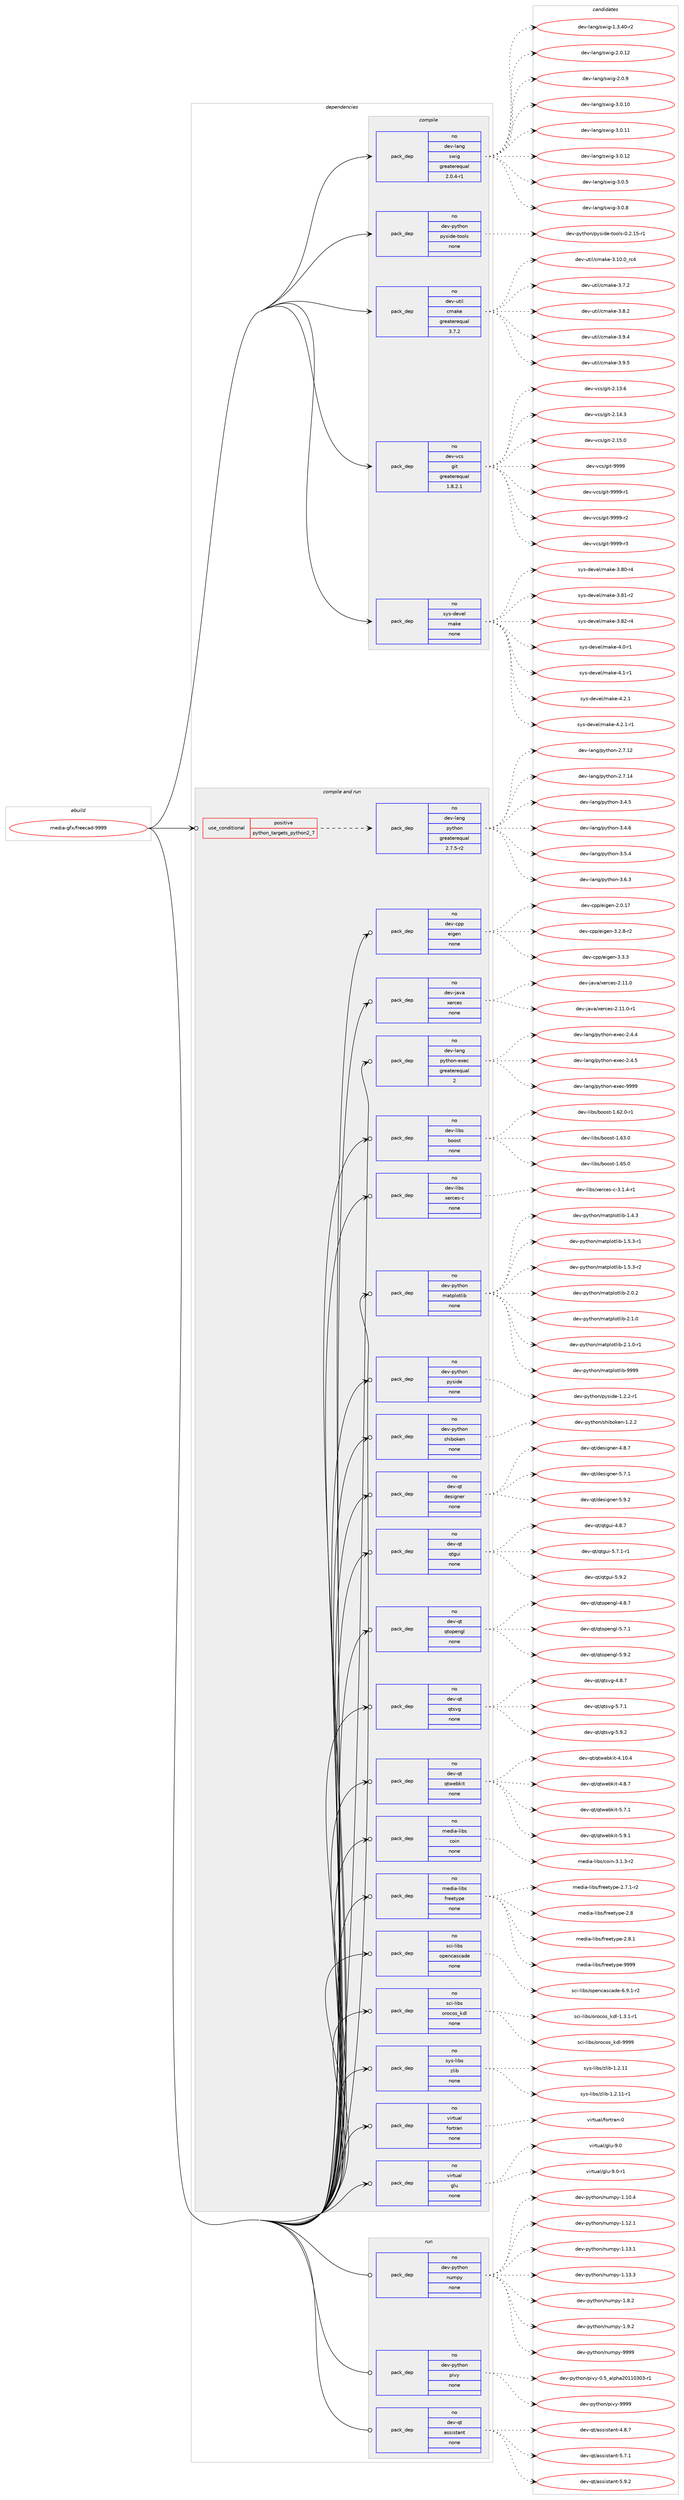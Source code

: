 digraph prolog {

# *************
# Graph options
# *************

newrank=true;
concentrate=true;
compound=true;
graph [rankdir=LR,fontname=Helvetica,fontsize=10,ranksep=1.5];#, ranksep=2.5, nodesep=0.2];
edge  [arrowhead=vee];
node  [fontname=Helvetica,fontsize=10];

# **********
# The ebuild
# **********

subgraph cluster_leftcol {
color=gray;
rank=same;
label=<<i>ebuild</i>>;
id [label="media-gfx/freecad-9999", color=red, width=4, href="../media-gfx/freecad-9999.svg"];
}

# ****************
# The dependencies
# ****************

subgraph cluster_midcol {
color=gray;
label=<<i>dependencies</i>>;
subgraph cluster_compile {
fillcolor="#eeeeee";
style=filled;
label=<<i>compile</i>>;
subgraph pack260179 {
dependency352846 [label=<<TABLE BORDER="0" CELLBORDER="1" CELLSPACING="0" CELLPADDING="4" WIDTH="220"><TR><TD ROWSPAN="6" CELLPADDING="30">pack_dep</TD></TR><TR><TD WIDTH="110">no</TD></TR><TR><TD>dev-lang</TD></TR><TR><TD>swig</TD></TR><TR><TD>greaterequal</TD></TR><TR><TD>2.0.4-r1</TD></TR></TABLE>>, shape=none, color=blue];
}
id:e -> dependency352846:w [weight=20,style="solid",arrowhead="vee"];
subgraph pack260180 {
dependency352847 [label=<<TABLE BORDER="0" CELLBORDER="1" CELLSPACING="0" CELLPADDING="4" WIDTH="220"><TR><TD ROWSPAN="6" CELLPADDING="30">pack_dep</TD></TR><TR><TD WIDTH="110">no</TD></TR><TR><TD>dev-python</TD></TR><TR><TD>pyside-tools</TD></TR><TR><TD>none</TD></TR><TR><TD></TD></TR></TABLE>>, shape=none, color=blue];
}
id:e -> dependency352847:w [weight=20,style="solid",arrowhead="vee"];
subgraph pack260181 {
dependency352848 [label=<<TABLE BORDER="0" CELLBORDER="1" CELLSPACING="0" CELLPADDING="4" WIDTH="220"><TR><TD ROWSPAN="6" CELLPADDING="30">pack_dep</TD></TR><TR><TD WIDTH="110">no</TD></TR><TR><TD>dev-util</TD></TR><TR><TD>cmake</TD></TR><TR><TD>greaterequal</TD></TR><TR><TD>3.7.2</TD></TR></TABLE>>, shape=none, color=blue];
}
id:e -> dependency352848:w [weight=20,style="solid",arrowhead="vee"];
subgraph pack260182 {
dependency352849 [label=<<TABLE BORDER="0" CELLBORDER="1" CELLSPACING="0" CELLPADDING="4" WIDTH="220"><TR><TD ROWSPAN="6" CELLPADDING="30">pack_dep</TD></TR><TR><TD WIDTH="110">no</TD></TR><TR><TD>dev-vcs</TD></TR><TR><TD>git</TD></TR><TR><TD>greaterequal</TD></TR><TR><TD>1.8.2.1</TD></TR></TABLE>>, shape=none, color=blue];
}
id:e -> dependency352849:w [weight=20,style="solid",arrowhead="vee"];
subgraph pack260183 {
dependency352850 [label=<<TABLE BORDER="0" CELLBORDER="1" CELLSPACING="0" CELLPADDING="4" WIDTH="220"><TR><TD ROWSPAN="6" CELLPADDING="30">pack_dep</TD></TR><TR><TD WIDTH="110">no</TD></TR><TR><TD>sys-devel</TD></TR><TR><TD>make</TD></TR><TR><TD>none</TD></TR><TR><TD></TD></TR></TABLE>>, shape=none, color=blue];
}
id:e -> dependency352850:w [weight=20,style="solid",arrowhead="vee"];
}
subgraph cluster_compileandrun {
fillcolor="#eeeeee";
style=filled;
label=<<i>compile and run</i>>;
subgraph cond87310 {
dependency352851 [label=<<TABLE BORDER="0" CELLBORDER="1" CELLSPACING="0" CELLPADDING="4"><TR><TD ROWSPAN="3" CELLPADDING="10">use_conditional</TD></TR><TR><TD>positive</TD></TR><TR><TD>python_targets_python2_7</TD></TR></TABLE>>, shape=none, color=red];
subgraph pack260184 {
dependency352852 [label=<<TABLE BORDER="0" CELLBORDER="1" CELLSPACING="0" CELLPADDING="4" WIDTH="220"><TR><TD ROWSPAN="6" CELLPADDING="30">pack_dep</TD></TR><TR><TD WIDTH="110">no</TD></TR><TR><TD>dev-lang</TD></TR><TR><TD>python</TD></TR><TR><TD>greaterequal</TD></TR><TR><TD>2.7.5-r2</TD></TR></TABLE>>, shape=none, color=blue];
}
dependency352851:e -> dependency352852:w [weight=20,style="dashed",arrowhead="vee"];
}
id:e -> dependency352851:w [weight=20,style="solid",arrowhead="odotvee"];
subgraph pack260185 {
dependency352853 [label=<<TABLE BORDER="0" CELLBORDER="1" CELLSPACING="0" CELLPADDING="4" WIDTH="220"><TR><TD ROWSPAN="6" CELLPADDING="30">pack_dep</TD></TR><TR><TD WIDTH="110">no</TD></TR><TR><TD>dev-cpp</TD></TR><TR><TD>eigen</TD></TR><TR><TD>none</TD></TR><TR><TD></TD></TR></TABLE>>, shape=none, color=blue];
}
id:e -> dependency352853:w [weight=20,style="solid",arrowhead="odotvee"];
subgraph pack260186 {
dependency352854 [label=<<TABLE BORDER="0" CELLBORDER="1" CELLSPACING="0" CELLPADDING="4" WIDTH="220"><TR><TD ROWSPAN="6" CELLPADDING="30">pack_dep</TD></TR><TR><TD WIDTH="110">no</TD></TR><TR><TD>dev-java</TD></TR><TR><TD>xerces</TD></TR><TR><TD>none</TD></TR><TR><TD></TD></TR></TABLE>>, shape=none, color=blue];
}
id:e -> dependency352854:w [weight=20,style="solid",arrowhead="odotvee"];
subgraph pack260187 {
dependency352855 [label=<<TABLE BORDER="0" CELLBORDER="1" CELLSPACING="0" CELLPADDING="4" WIDTH="220"><TR><TD ROWSPAN="6" CELLPADDING="30">pack_dep</TD></TR><TR><TD WIDTH="110">no</TD></TR><TR><TD>dev-lang</TD></TR><TR><TD>python-exec</TD></TR><TR><TD>greaterequal</TD></TR><TR><TD>2</TD></TR></TABLE>>, shape=none, color=blue];
}
id:e -> dependency352855:w [weight=20,style="solid",arrowhead="odotvee"];
subgraph pack260188 {
dependency352856 [label=<<TABLE BORDER="0" CELLBORDER="1" CELLSPACING="0" CELLPADDING="4" WIDTH="220"><TR><TD ROWSPAN="6" CELLPADDING="30">pack_dep</TD></TR><TR><TD WIDTH="110">no</TD></TR><TR><TD>dev-libs</TD></TR><TR><TD>boost</TD></TR><TR><TD>none</TD></TR><TR><TD></TD></TR></TABLE>>, shape=none, color=blue];
}
id:e -> dependency352856:w [weight=20,style="solid",arrowhead="odotvee"];
subgraph pack260189 {
dependency352857 [label=<<TABLE BORDER="0" CELLBORDER="1" CELLSPACING="0" CELLPADDING="4" WIDTH="220"><TR><TD ROWSPAN="6" CELLPADDING="30">pack_dep</TD></TR><TR><TD WIDTH="110">no</TD></TR><TR><TD>dev-libs</TD></TR><TR><TD>xerces-c</TD></TR><TR><TD>none</TD></TR><TR><TD></TD></TR></TABLE>>, shape=none, color=blue];
}
id:e -> dependency352857:w [weight=20,style="solid",arrowhead="odotvee"];
subgraph pack260190 {
dependency352858 [label=<<TABLE BORDER="0" CELLBORDER="1" CELLSPACING="0" CELLPADDING="4" WIDTH="220"><TR><TD ROWSPAN="6" CELLPADDING="30">pack_dep</TD></TR><TR><TD WIDTH="110">no</TD></TR><TR><TD>dev-python</TD></TR><TR><TD>matplotlib</TD></TR><TR><TD>none</TD></TR><TR><TD></TD></TR></TABLE>>, shape=none, color=blue];
}
id:e -> dependency352858:w [weight=20,style="solid",arrowhead="odotvee"];
subgraph pack260191 {
dependency352859 [label=<<TABLE BORDER="0" CELLBORDER="1" CELLSPACING="0" CELLPADDING="4" WIDTH="220"><TR><TD ROWSPAN="6" CELLPADDING="30">pack_dep</TD></TR><TR><TD WIDTH="110">no</TD></TR><TR><TD>dev-python</TD></TR><TR><TD>pyside</TD></TR><TR><TD>none</TD></TR><TR><TD></TD></TR></TABLE>>, shape=none, color=blue];
}
id:e -> dependency352859:w [weight=20,style="solid",arrowhead="odotvee"];
subgraph pack260192 {
dependency352860 [label=<<TABLE BORDER="0" CELLBORDER="1" CELLSPACING="0" CELLPADDING="4" WIDTH="220"><TR><TD ROWSPAN="6" CELLPADDING="30">pack_dep</TD></TR><TR><TD WIDTH="110">no</TD></TR><TR><TD>dev-python</TD></TR><TR><TD>shiboken</TD></TR><TR><TD>none</TD></TR><TR><TD></TD></TR></TABLE>>, shape=none, color=blue];
}
id:e -> dependency352860:w [weight=20,style="solid",arrowhead="odotvee"];
subgraph pack260193 {
dependency352861 [label=<<TABLE BORDER="0" CELLBORDER="1" CELLSPACING="0" CELLPADDING="4" WIDTH="220"><TR><TD ROWSPAN="6" CELLPADDING="30">pack_dep</TD></TR><TR><TD WIDTH="110">no</TD></TR><TR><TD>dev-qt</TD></TR><TR><TD>designer</TD></TR><TR><TD>none</TD></TR><TR><TD></TD></TR></TABLE>>, shape=none, color=blue];
}
id:e -> dependency352861:w [weight=20,style="solid",arrowhead="odotvee"];
subgraph pack260194 {
dependency352862 [label=<<TABLE BORDER="0" CELLBORDER="1" CELLSPACING="0" CELLPADDING="4" WIDTH="220"><TR><TD ROWSPAN="6" CELLPADDING="30">pack_dep</TD></TR><TR><TD WIDTH="110">no</TD></TR><TR><TD>dev-qt</TD></TR><TR><TD>qtgui</TD></TR><TR><TD>none</TD></TR><TR><TD></TD></TR></TABLE>>, shape=none, color=blue];
}
id:e -> dependency352862:w [weight=20,style="solid",arrowhead="odotvee"];
subgraph pack260195 {
dependency352863 [label=<<TABLE BORDER="0" CELLBORDER="1" CELLSPACING="0" CELLPADDING="4" WIDTH="220"><TR><TD ROWSPAN="6" CELLPADDING="30">pack_dep</TD></TR><TR><TD WIDTH="110">no</TD></TR><TR><TD>dev-qt</TD></TR><TR><TD>qtopengl</TD></TR><TR><TD>none</TD></TR><TR><TD></TD></TR></TABLE>>, shape=none, color=blue];
}
id:e -> dependency352863:w [weight=20,style="solid",arrowhead="odotvee"];
subgraph pack260196 {
dependency352864 [label=<<TABLE BORDER="0" CELLBORDER="1" CELLSPACING="0" CELLPADDING="4" WIDTH="220"><TR><TD ROWSPAN="6" CELLPADDING="30">pack_dep</TD></TR><TR><TD WIDTH="110">no</TD></TR><TR><TD>dev-qt</TD></TR><TR><TD>qtsvg</TD></TR><TR><TD>none</TD></TR><TR><TD></TD></TR></TABLE>>, shape=none, color=blue];
}
id:e -> dependency352864:w [weight=20,style="solid",arrowhead="odotvee"];
subgraph pack260197 {
dependency352865 [label=<<TABLE BORDER="0" CELLBORDER="1" CELLSPACING="0" CELLPADDING="4" WIDTH="220"><TR><TD ROWSPAN="6" CELLPADDING="30">pack_dep</TD></TR><TR><TD WIDTH="110">no</TD></TR><TR><TD>dev-qt</TD></TR><TR><TD>qtwebkit</TD></TR><TR><TD>none</TD></TR><TR><TD></TD></TR></TABLE>>, shape=none, color=blue];
}
id:e -> dependency352865:w [weight=20,style="solid",arrowhead="odotvee"];
subgraph pack260198 {
dependency352866 [label=<<TABLE BORDER="0" CELLBORDER="1" CELLSPACING="0" CELLPADDING="4" WIDTH="220"><TR><TD ROWSPAN="6" CELLPADDING="30">pack_dep</TD></TR><TR><TD WIDTH="110">no</TD></TR><TR><TD>media-libs</TD></TR><TR><TD>coin</TD></TR><TR><TD>none</TD></TR><TR><TD></TD></TR></TABLE>>, shape=none, color=blue];
}
id:e -> dependency352866:w [weight=20,style="solid",arrowhead="odotvee"];
subgraph pack260199 {
dependency352867 [label=<<TABLE BORDER="0" CELLBORDER="1" CELLSPACING="0" CELLPADDING="4" WIDTH="220"><TR><TD ROWSPAN="6" CELLPADDING="30">pack_dep</TD></TR><TR><TD WIDTH="110">no</TD></TR><TR><TD>media-libs</TD></TR><TR><TD>freetype</TD></TR><TR><TD>none</TD></TR><TR><TD></TD></TR></TABLE>>, shape=none, color=blue];
}
id:e -> dependency352867:w [weight=20,style="solid",arrowhead="odotvee"];
subgraph pack260200 {
dependency352868 [label=<<TABLE BORDER="0" CELLBORDER="1" CELLSPACING="0" CELLPADDING="4" WIDTH="220"><TR><TD ROWSPAN="6" CELLPADDING="30">pack_dep</TD></TR><TR><TD WIDTH="110">no</TD></TR><TR><TD>sci-libs</TD></TR><TR><TD>opencascade</TD></TR><TR><TD>none</TD></TR><TR><TD></TD></TR></TABLE>>, shape=none, color=blue];
}
id:e -> dependency352868:w [weight=20,style="solid",arrowhead="odotvee"];
subgraph pack260201 {
dependency352869 [label=<<TABLE BORDER="0" CELLBORDER="1" CELLSPACING="0" CELLPADDING="4" WIDTH="220"><TR><TD ROWSPAN="6" CELLPADDING="30">pack_dep</TD></TR><TR><TD WIDTH="110">no</TD></TR><TR><TD>sci-libs</TD></TR><TR><TD>orocos_kdl</TD></TR><TR><TD>none</TD></TR><TR><TD></TD></TR></TABLE>>, shape=none, color=blue];
}
id:e -> dependency352869:w [weight=20,style="solid",arrowhead="odotvee"];
subgraph pack260202 {
dependency352870 [label=<<TABLE BORDER="0" CELLBORDER="1" CELLSPACING="0" CELLPADDING="4" WIDTH="220"><TR><TD ROWSPAN="6" CELLPADDING="30">pack_dep</TD></TR><TR><TD WIDTH="110">no</TD></TR><TR><TD>sys-libs</TD></TR><TR><TD>zlib</TD></TR><TR><TD>none</TD></TR><TR><TD></TD></TR></TABLE>>, shape=none, color=blue];
}
id:e -> dependency352870:w [weight=20,style="solid",arrowhead="odotvee"];
subgraph pack260203 {
dependency352871 [label=<<TABLE BORDER="0" CELLBORDER="1" CELLSPACING="0" CELLPADDING="4" WIDTH="220"><TR><TD ROWSPAN="6" CELLPADDING="30">pack_dep</TD></TR><TR><TD WIDTH="110">no</TD></TR><TR><TD>virtual</TD></TR><TR><TD>fortran</TD></TR><TR><TD>none</TD></TR><TR><TD></TD></TR></TABLE>>, shape=none, color=blue];
}
id:e -> dependency352871:w [weight=20,style="solid",arrowhead="odotvee"];
subgraph pack260204 {
dependency352872 [label=<<TABLE BORDER="0" CELLBORDER="1" CELLSPACING="0" CELLPADDING="4" WIDTH="220"><TR><TD ROWSPAN="6" CELLPADDING="30">pack_dep</TD></TR><TR><TD WIDTH="110">no</TD></TR><TR><TD>virtual</TD></TR><TR><TD>glu</TD></TR><TR><TD>none</TD></TR><TR><TD></TD></TR></TABLE>>, shape=none, color=blue];
}
id:e -> dependency352872:w [weight=20,style="solid",arrowhead="odotvee"];
}
subgraph cluster_run {
fillcolor="#eeeeee";
style=filled;
label=<<i>run</i>>;
subgraph pack260205 {
dependency352873 [label=<<TABLE BORDER="0" CELLBORDER="1" CELLSPACING="0" CELLPADDING="4" WIDTH="220"><TR><TD ROWSPAN="6" CELLPADDING="30">pack_dep</TD></TR><TR><TD WIDTH="110">no</TD></TR><TR><TD>dev-python</TD></TR><TR><TD>numpy</TD></TR><TR><TD>none</TD></TR><TR><TD></TD></TR></TABLE>>, shape=none, color=blue];
}
id:e -> dependency352873:w [weight=20,style="solid",arrowhead="odot"];
subgraph pack260206 {
dependency352874 [label=<<TABLE BORDER="0" CELLBORDER="1" CELLSPACING="0" CELLPADDING="4" WIDTH="220"><TR><TD ROWSPAN="6" CELLPADDING="30">pack_dep</TD></TR><TR><TD WIDTH="110">no</TD></TR><TR><TD>dev-python</TD></TR><TR><TD>pivy</TD></TR><TR><TD>none</TD></TR><TR><TD></TD></TR></TABLE>>, shape=none, color=blue];
}
id:e -> dependency352874:w [weight=20,style="solid",arrowhead="odot"];
subgraph pack260207 {
dependency352875 [label=<<TABLE BORDER="0" CELLBORDER="1" CELLSPACING="0" CELLPADDING="4" WIDTH="220"><TR><TD ROWSPAN="6" CELLPADDING="30">pack_dep</TD></TR><TR><TD WIDTH="110">no</TD></TR><TR><TD>dev-qt</TD></TR><TR><TD>assistant</TD></TR><TR><TD>none</TD></TR><TR><TD></TD></TR></TABLE>>, shape=none, color=blue];
}
id:e -> dependency352875:w [weight=20,style="solid",arrowhead="odot"];
}
}

# **************
# The candidates
# **************

subgraph cluster_choices {
rank=same;
color=gray;
label=<<i>candidates</i>>;

subgraph choice260179 {
color=black;
nodesep=1;
choice100101118451089711010347115119105103454946514652484511450 [label="dev-lang/swig-1.3.40-r2", color=red, width=4,href="../dev-lang/swig-1.3.40-r2.svg"];
choice10010111845108971101034711511910510345504648464950 [label="dev-lang/swig-2.0.12", color=red, width=4,href="../dev-lang/swig-2.0.12.svg"];
choice100101118451089711010347115119105103455046484657 [label="dev-lang/swig-2.0.9", color=red, width=4,href="../dev-lang/swig-2.0.9.svg"];
choice10010111845108971101034711511910510345514648464948 [label="dev-lang/swig-3.0.10", color=red, width=4,href="../dev-lang/swig-3.0.10.svg"];
choice10010111845108971101034711511910510345514648464949 [label="dev-lang/swig-3.0.11", color=red, width=4,href="../dev-lang/swig-3.0.11.svg"];
choice10010111845108971101034711511910510345514648464950 [label="dev-lang/swig-3.0.12", color=red, width=4,href="../dev-lang/swig-3.0.12.svg"];
choice100101118451089711010347115119105103455146484653 [label="dev-lang/swig-3.0.5", color=red, width=4,href="../dev-lang/swig-3.0.5.svg"];
choice100101118451089711010347115119105103455146484656 [label="dev-lang/swig-3.0.8", color=red, width=4,href="../dev-lang/swig-3.0.8.svg"];
dependency352846:e -> choice100101118451089711010347115119105103454946514652484511450:w [style=dotted,weight="100"];
dependency352846:e -> choice10010111845108971101034711511910510345504648464950:w [style=dotted,weight="100"];
dependency352846:e -> choice100101118451089711010347115119105103455046484657:w [style=dotted,weight="100"];
dependency352846:e -> choice10010111845108971101034711511910510345514648464948:w [style=dotted,weight="100"];
dependency352846:e -> choice10010111845108971101034711511910510345514648464949:w [style=dotted,weight="100"];
dependency352846:e -> choice10010111845108971101034711511910510345514648464950:w [style=dotted,weight="100"];
dependency352846:e -> choice100101118451089711010347115119105103455146484653:w [style=dotted,weight="100"];
dependency352846:e -> choice100101118451089711010347115119105103455146484656:w [style=dotted,weight="100"];
}
subgraph choice260180 {
color=black;
nodesep=1;
choice100101118451121211161041111104711212111510510010145116111111108115454846504649534511449 [label="dev-python/pyside-tools-0.2.15-r1", color=red, width=4,href="../dev-python/pyside-tools-0.2.15-r1.svg"];
dependency352847:e -> choice100101118451121211161041111104711212111510510010145116111111108115454846504649534511449:w [style=dotted,weight="100"];
}
subgraph choice260181 {
color=black;
nodesep=1;
choice1001011184511711610510847991099710710145514649484648951149952 [label="dev-util/cmake-3.10.0_rc4", color=red, width=4,href="../dev-util/cmake-3.10.0_rc4.svg"];
choice10010111845117116105108479910997107101455146554650 [label="dev-util/cmake-3.7.2", color=red, width=4,href="../dev-util/cmake-3.7.2.svg"];
choice10010111845117116105108479910997107101455146564650 [label="dev-util/cmake-3.8.2", color=red, width=4,href="../dev-util/cmake-3.8.2.svg"];
choice10010111845117116105108479910997107101455146574652 [label="dev-util/cmake-3.9.4", color=red, width=4,href="../dev-util/cmake-3.9.4.svg"];
choice10010111845117116105108479910997107101455146574653 [label="dev-util/cmake-3.9.5", color=red, width=4,href="../dev-util/cmake-3.9.5.svg"];
dependency352848:e -> choice1001011184511711610510847991099710710145514649484648951149952:w [style=dotted,weight="100"];
dependency352848:e -> choice10010111845117116105108479910997107101455146554650:w [style=dotted,weight="100"];
dependency352848:e -> choice10010111845117116105108479910997107101455146564650:w [style=dotted,weight="100"];
dependency352848:e -> choice10010111845117116105108479910997107101455146574652:w [style=dotted,weight="100"];
dependency352848:e -> choice10010111845117116105108479910997107101455146574653:w [style=dotted,weight="100"];
}
subgraph choice260182 {
color=black;
nodesep=1;
choice10010111845118991154710310511645504649514654 [label="dev-vcs/git-2.13.6", color=red, width=4,href="../dev-vcs/git-2.13.6.svg"];
choice10010111845118991154710310511645504649524651 [label="dev-vcs/git-2.14.3", color=red, width=4,href="../dev-vcs/git-2.14.3.svg"];
choice10010111845118991154710310511645504649534648 [label="dev-vcs/git-2.15.0", color=red, width=4,href="../dev-vcs/git-2.15.0.svg"];
choice1001011184511899115471031051164557575757 [label="dev-vcs/git-9999", color=red, width=4,href="../dev-vcs/git-9999.svg"];
choice10010111845118991154710310511645575757574511449 [label="dev-vcs/git-9999-r1", color=red, width=4,href="../dev-vcs/git-9999-r1.svg"];
choice10010111845118991154710310511645575757574511450 [label="dev-vcs/git-9999-r2", color=red, width=4,href="../dev-vcs/git-9999-r2.svg"];
choice10010111845118991154710310511645575757574511451 [label="dev-vcs/git-9999-r3", color=red, width=4,href="../dev-vcs/git-9999-r3.svg"];
dependency352849:e -> choice10010111845118991154710310511645504649514654:w [style=dotted,weight="100"];
dependency352849:e -> choice10010111845118991154710310511645504649524651:w [style=dotted,weight="100"];
dependency352849:e -> choice10010111845118991154710310511645504649534648:w [style=dotted,weight="100"];
dependency352849:e -> choice1001011184511899115471031051164557575757:w [style=dotted,weight="100"];
dependency352849:e -> choice10010111845118991154710310511645575757574511449:w [style=dotted,weight="100"];
dependency352849:e -> choice10010111845118991154710310511645575757574511450:w [style=dotted,weight="100"];
dependency352849:e -> choice10010111845118991154710310511645575757574511451:w [style=dotted,weight="100"];
}
subgraph choice260183 {
color=black;
nodesep=1;
choice11512111545100101118101108471099710710145514656484511452 [label="sys-devel/make-3.80-r4", color=red, width=4,href="../sys-devel/make-3.80-r4.svg"];
choice11512111545100101118101108471099710710145514656494511450 [label="sys-devel/make-3.81-r2", color=red, width=4,href="../sys-devel/make-3.81-r2.svg"];
choice11512111545100101118101108471099710710145514656504511452 [label="sys-devel/make-3.82-r4", color=red, width=4,href="../sys-devel/make-3.82-r4.svg"];
choice115121115451001011181011084710997107101455246484511449 [label="sys-devel/make-4.0-r1", color=red, width=4,href="../sys-devel/make-4.0-r1.svg"];
choice115121115451001011181011084710997107101455246494511449 [label="sys-devel/make-4.1-r1", color=red, width=4,href="../sys-devel/make-4.1-r1.svg"];
choice115121115451001011181011084710997107101455246504649 [label="sys-devel/make-4.2.1", color=red, width=4,href="../sys-devel/make-4.2.1.svg"];
choice1151211154510010111810110847109971071014552465046494511449 [label="sys-devel/make-4.2.1-r1", color=red, width=4,href="../sys-devel/make-4.2.1-r1.svg"];
dependency352850:e -> choice11512111545100101118101108471099710710145514656484511452:w [style=dotted,weight="100"];
dependency352850:e -> choice11512111545100101118101108471099710710145514656494511450:w [style=dotted,weight="100"];
dependency352850:e -> choice11512111545100101118101108471099710710145514656504511452:w [style=dotted,weight="100"];
dependency352850:e -> choice115121115451001011181011084710997107101455246484511449:w [style=dotted,weight="100"];
dependency352850:e -> choice115121115451001011181011084710997107101455246494511449:w [style=dotted,weight="100"];
dependency352850:e -> choice115121115451001011181011084710997107101455246504649:w [style=dotted,weight="100"];
dependency352850:e -> choice1151211154510010111810110847109971071014552465046494511449:w [style=dotted,weight="100"];
}
subgraph choice260184 {
color=black;
nodesep=1;
choice10010111845108971101034711212111610411111045504655464950 [label="dev-lang/python-2.7.12", color=red, width=4,href="../dev-lang/python-2.7.12.svg"];
choice10010111845108971101034711212111610411111045504655464952 [label="dev-lang/python-2.7.14", color=red, width=4,href="../dev-lang/python-2.7.14.svg"];
choice100101118451089711010347112121116104111110455146524653 [label="dev-lang/python-3.4.5", color=red, width=4,href="../dev-lang/python-3.4.5.svg"];
choice100101118451089711010347112121116104111110455146524654 [label="dev-lang/python-3.4.6", color=red, width=4,href="../dev-lang/python-3.4.6.svg"];
choice100101118451089711010347112121116104111110455146534652 [label="dev-lang/python-3.5.4", color=red, width=4,href="../dev-lang/python-3.5.4.svg"];
choice100101118451089711010347112121116104111110455146544651 [label="dev-lang/python-3.6.3", color=red, width=4,href="../dev-lang/python-3.6.3.svg"];
dependency352852:e -> choice10010111845108971101034711212111610411111045504655464950:w [style=dotted,weight="100"];
dependency352852:e -> choice10010111845108971101034711212111610411111045504655464952:w [style=dotted,weight="100"];
dependency352852:e -> choice100101118451089711010347112121116104111110455146524653:w [style=dotted,weight="100"];
dependency352852:e -> choice100101118451089711010347112121116104111110455146524654:w [style=dotted,weight="100"];
dependency352852:e -> choice100101118451089711010347112121116104111110455146534652:w [style=dotted,weight="100"];
dependency352852:e -> choice100101118451089711010347112121116104111110455146544651:w [style=dotted,weight="100"];
}
subgraph choice260185 {
color=black;
nodesep=1;
choice10010111845991121124710110510310111045504648464955 [label="dev-cpp/eigen-2.0.17", color=red, width=4,href="../dev-cpp/eigen-2.0.17.svg"];
choice1001011184599112112471011051031011104551465046564511450 [label="dev-cpp/eigen-3.2.8-r2", color=red, width=4,href="../dev-cpp/eigen-3.2.8-r2.svg"];
choice100101118459911211247101105103101110455146514651 [label="dev-cpp/eigen-3.3.3", color=red, width=4,href="../dev-cpp/eigen-3.3.3.svg"];
dependency352853:e -> choice10010111845991121124710110510310111045504648464955:w [style=dotted,weight="100"];
dependency352853:e -> choice1001011184599112112471011051031011104551465046564511450:w [style=dotted,weight="100"];
dependency352853:e -> choice100101118459911211247101105103101110455146514651:w [style=dotted,weight="100"];
}
subgraph choice260186 {
color=black;
nodesep=1;
choice100101118451069711897471201011149910111545504649494648 [label="dev-java/xerces-2.11.0", color=red, width=4,href="../dev-java/xerces-2.11.0.svg"];
choice1001011184510697118974712010111499101115455046494946484511449 [label="dev-java/xerces-2.11.0-r1", color=red, width=4,href="../dev-java/xerces-2.11.0-r1.svg"];
dependency352854:e -> choice100101118451069711897471201011149910111545504649494648:w [style=dotted,weight="100"];
dependency352854:e -> choice1001011184510697118974712010111499101115455046494946484511449:w [style=dotted,weight="100"];
}
subgraph choice260187 {
color=black;
nodesep=1;
choice1001011184510897110103471121211161041111104510112010199455046524652 [label="dev-lang/python-exec-2.4.4", color=red, width=4,href="../dev-lang/python-exec-2.4.4.svg"];
choice1001011184510897110103471121211161041111104510112010199455046524653 [label="dev-lang/python-exec-2.4.5", color=red, width=4,href="../dev-lang/python-exec-2.4.5.svg"];
choice10010111845108971101034711212111610411111045101120101994557575757 [label="dev-lang/python-exec-9999", color=red, width=4,href="../dev-lang/python-exec-9999.svg"];
dependency352855:e -> choice1001011184510897110103471121211161041111104510112010199455046524652:w [style=dotted,weight="100"];
dependency352855:e -> choice1001011184510897110103471121211161041111104510112010199455046524653:w [style=dotted,weight="100"];
dependency352855:e -> choice10010111845108971101034711212111610411111045101120101994557575757:w [style=dotted,weight="100"];
}
subgraph choice260188 {
color=black;
nodesep=1;
choice10010111845108105981154798111111115116454946545046484511449 [label="dev-libs/boost-1.62.0-r1", color=red, width=4,href="../dev-libs/boost-1.62.0-r1.svg"];
choice1001011184510810598115479811111111511645494654514648 [label="dev-libs/boost-1.63.0", color=red, width=4,href="../dev-libs/boost-1.63.0.svg"];
choice1001011184510810598115479811111111511645494654534648 [label="dev-libs/boost-1.65.0", color=red, width=4,href="../dev-libs/boost-1.65.0.svg"];
dependency352856:e -> choice10010111845108105981154798111111115116454946545046484511449:w [style=dotted,weight="100"];
dependency352856:e -> choice1001011184510810598115479811111111511645494654514648:w [style=dotted,weight="100"];
dependency352856:e -> choice1001011184510810598115479811111111511645494654534648:w [style=dotted,weight="100"];
}
subgraph choice260189 {
color=black;
nodesep=1;
choice1001011184510810598115471201011149910111545994551464946524511449 [label="dev-libs/xerces-c-3.1.4-r1", color=red, width=4,href="../dev-libs/xerces-c-3.1.4-r1.svg"];
dependency352857:e -> choice1001011184510810598115471201011149910111545994551464946524511449:w [style=dotted,weight="100"];
}
subgraph choice260190 {
color=black;
nodesep=1;
choice10010111845112121116104111110471099711611210811111610810598454946524651 [label="dev-python/matplotlib-1.4.3", color=red, width=4,href="../dev-python/matplotlib-1.4.3.svg"];
choice100101118451121211161041111104710997116112108111116108105984549465346514511449 [label="dev-python/matplotlib-1.5.3-r1", color=red, width=4,href="../dev-python/matplotlib-1.5.3-r1.svg"];
choice100101118451121211161041111104710997116112108111116108105984549465346514511450 [label="dev-python/matplotlib-1.5.3-r2", color=red, width=4,href="../dev-python/matplotlib-1.5.3-r2.svg"];
choice10010111845112121116104111110471099711611210811111610810598455046484650 [label="dev-python/matplotlib-2.0.2", color=red, width=4,href="../dev-python/matplotlib-2.0.2.svg"];
choice10010111845112121116104111110471099711611210811111610810598455046494648 [label="dev-python/matplotlib-2.1.0", color=red, width=4,href="../dev-python/matplotlib-2.1.0.svg"];
choice100101118451121211161041111104710997116112108111116108105984550464946484511449 [label="dev-python/matplotlib-2.1.0-r1", color=red, width=4,href="../dev-python/matplotlib-2.1.0-r1.svg"];
choice100101118451121211161041111104710997116112108111116108105984557575757 [label="dev-python/matplotlib-9999", color=red, width=4,href="../dev-python/matplotlib-9999.svg"];
dependency352858:e -> choice10010111845112121116104111110471099711611210811111610810598454946524651:w [style=dotted,weight="100"];
dependency352858:e -> choice100101118451121211161041111104710997116112108111116108105984549465346514511449:w [style=dotted,weight="100"];
dependency352858:e -> choice100101118451121211161041111104710997116112108111116108105984549465346514511450:w [style=dotted,weight="100"];
dependency352858:e -> choice10010111845112121116104111110471099711611210811111610810598455046484650:w [style=dotted,weight="100"];
dependency352858:e -> choice10010111845112121116104111110471099711611210811111610810598455046494648:w [style=dotted,weight="100"];
dependency352858:e -> choice100101118451121211161041111104710997116112108111116108105984550464946484511449:w [style=dotted,weight="100"];
dependency352858:e -> choice100101118451121211161041111104710997116112108111116108105984557575757:w [style=dotted,weight="100"];
}
subgraph choice260191 {
color=black;
nodesep=1;
choice10010111845112121116104111110471121211151051001014549465046504511449 [label="dev-python/pyside-1.2.2-r1", color=red, width=4,href="../dev-python/pyside-1.2.2-r1.svg"];
dependency352859:e -> choice10010111845112121116104111110471121211151051001014549465046504511449:w [style=dotted,weight="100"];
}
subgraph choice260192 {
color=black;
nodesep=1;
choice100101118451121211161041111104711510410598111107101110454946504650 [label="dev-python/shiboken-1.2.2", color=red, width=4,href="../dev-python/shiboken-1.2.2.svg"];
dependency352860:e -> choice100101118451121211161041111104711510410598111107101110454946504650:w [style=dotted,weight="100"];
}
subgraph choice260193 {
color=black;
nodesep=1;
choice1001011184511311647100101115105103110101114455246564655 [label="dev-qt/designer-4.8.7", color=red, width=4,href="../dev-qt/designer-4.8.7.svg"];
choice1001011184511311647100101115105103110101114455346554649 [label="dev-qt/designer-5.7.1", color=red, width=4,href="../dev-qt/designer-5.7.1.svg"];
choice1001011184511311647100101115105103110101114455346574650 [label="dev-qt/designer-5.9.2", color=red, width=4,href="../dev-qt/designer-5.9.2.svg"];
dependency352861:e -> choice1001011184511311647100101115105103110101114455246564655:w [style=dotted,weight="100"];
dependency352861:e -> choice1001011184511311647100101115105103110101114455346554649:w [style=dotted,weight="100"];
dependency352861:e -> choice1001011184511311647100101115105103110101114455346574650:w [style=dotted,weight="100"];
}
subgraph choice260194 {
color=black;
nodesep=1;
choice1001011184511311647113116103117105455246564655 [label="dev-qt/qtgui-4.8.7", color=red, width=4,href="../dev-qt/qtgui-4.8.7.svg"];
choice10010111845113116471131161031171054553465546494511449 [label="dev-qt/qtgui-5.7.1-r1", color=red, width=4,href="../dev-qt/qtgui-5.7.1-r1.svg"];
choice1001011184511311647113116103117105455346574650 [label="dev-qt/qtgui-5.9.2", color=red, width=4,href="../dev-qt/qtgui-5.9.2.svg"];
dependency352862:e -> choice1001011184511311647113116103117105455246564655:w [style=dotted,weight="100"];
dependency352862:e -> choice10010111845113116471131161031171054553465546494511449:w [style=dotted,weight="100"];
dependency352862:e -> choice1001011184511311647113116103117105455346574650:w [style=dotted,weight="100"];
}
subgraph choice260195 {
color=black;
nodesep=1;
choice1001011184511311647113116111112101110103108455246564655 [label="dev-qt/qtopengl-4.8.7", color=red, width=4,href="../dev-qt/qtopengl-4.8.7.svg"];
choice1001011184511311647113116111112101110103108455346554649 [label="dev-qt/qtopengl-5.7.1", color=red, width=4,href="../dev-qt/qtopengl-5.7.1.svg"];
choice1001011184511311647113116111112101110103108455346574650 [label="dev-qt/qtopengl-5.9.2", color=red, width=4,href="../dev-qt/qtopengl-5.9.2.svg"];
dependency352863:e -> choice1001011184511311647113116111112101110103108455246564655:w [style=dotted,weight="100"];
dependency352863:e -> choice1001011184511311647113116111112101110103108455346554649:w [style=dotted,weight="100"];
dependency352863:e -> choice1001011184511311647113116111112101110103108455346574650:w [style=dotted,weight="100"];
}
subgraph choice260196 {
color=black;
nodesep=1;
choice1001011184511311647113116115118103455246564655 [label="dev-qt/qtsvg-4.8.7", color=red, width=4,href="../dev-qt/qtsvg-4.8.7.svg"];
choice1001011184511311647113116115118103455346554649 [label="dev-qt/qtsvg-5.7.1", color=red, width=4,href="../dev-qt/qtsvg-5.7.1.svg"];
choice1001011184511311647113116115118103455346574650 [label="dev-qt/qtsvg-5.9.2", color=red, width=4,href="../dev-qt/qtsvg-5.9.2.svg"];
dependency352864:e -> choice1001011184511311647113116115118103455246564655:w [style=dotted,weight="100"];
dependency352864:e -> choice1001011184511311647113116115118103455346554649:w [style=dotted,weight="100"];
dependency352864:e -> choice1001011184511311647113116115118103455346574650:w [style=dotted,weight="100"];
}
subgraph choice260197 {
color=black;
nodesep=1;
choice10010111845113116471131161191019810710511645524649484652 [label="dev-qt/qtwebkit-4.10.4", color=red, width=4,href="../dev-qt/qtwebkit-4.10.4.svg"];
choice100101118451131164711311611910198107105116455246564655 [label="dev-qt/qtwebkit-4.8.7", color=red, width=4,href="../dev-qt/qtwebkit-4.8.7.svg"];
choice100101118451131164711311611910198107105116455346554649 [label="dev-qt/qtwebkit-5.7.1", color=red, width=4,href="../dev-qt/qtwebkit-5.7.1.svg"];
choice100101118451131164711311611910198107105116455346574649 [label="dev-qt/qtwebkit-5.9.1", color=red, width=4,href="../dev-qt/qtwebkit-5.9.1.svg"];
dependency352865:e -> choice10010111845113116471131161191019810710511645524649484652:w [style=dotted,weight="100"];
dependency352865:e -> choice100101118451131164711311611910198107105116455246564655:w [style=dotted,weight="100"];
dependency352865:e -> choice100101118451131164711311611910198107105116455346554649:w [style=dotted,weight="100"];
dependency352865:e -> choice100101118451131164711311611910198107105116455346574649:w [style=dotted,weight="100"];
}
subgraph choice260198 {
color=black;
nodesep=1;
choice10910110010597451081059811547991111051104551464946514511450 [label="media-libs/coin-3.1.3-r2", color=red, width=4,href="../media-libs/coin-3.1.3-r2.svg"];
dependency352866:e -> choice10910110010597451081059811547991111051104551464946514511450:w [style=dotted,weight="100"];
}
subgraph choice260199 {
color=black;
nodesep=1;
choice109101100105974510810598115471021141011011161211121014550465546494511450 [label="media-libs/freetype-2.7.1-r2", color=red, width=4,href="../media-libs/freetype-2.7.1-r2.svg"];
choice1091011001059745108105981154710211410110111612111210145504656 [label="media-libs/freetype-2.8", color=red, width=4,href="../media-libs/freetype-2.8.svg"];
choice10910110010597451081059811547102114101101116121112101455046564649 [label="media-libs/freetype-2.8.1", color=red, width=4,href="../media-libs/freetype-2.8.1.svg"];
choice109101100105974510810598115471021141011011161211121014557575757 [label="media-libs/freetype-9999", color=red, width=4,href="../media-libs/freetype-9999.svg"];
dependency352867:e -> choice109101100105974510810598115471021141011011161211121014550465546494511450:w [style=dotted,weight="100"];
dependency352867:e -> choice1091011001059745108105981154710211410110111612111210145504656:w [style=dotted,weight="100"];
dependency352867:e -> choice10910110010597451081059811547102114101101116121112101455046564649:w [style=dotted,weight="100"];
dependency352867:e -> choice109101100105974510810598115471021141011011161211121014557575757:w [style=dotted,weight="100"];
}
subgraph choice260200 {
color=black;
nodesep=1;
choice11599105451081059811547111112101110999711599971001014554465746494511450 [label="sci-libs/opencascade-6.9.1-r2", color=red, width=4,href="../sci-libs/opencascade-6.9.1-r2.svg"];
dependency352868:e -> choice11599105451081059811547111112101110999711599971001014554465746494511450:w [style=dotted,weight="100"];
}
subgraph choice260201 {
color=black;
nodesep=1;
choice1159910545108105981154711111411199111115951071001084549465146494511449 [label="sci-libs/orocos_kdl-1.3.1-r1", color=red, width=4,href="../sci-libs/orocos_kdl-1.3.1-r1.svg"];
choice1159910545108105981154711111411199111115951071001084557575757 [label="sci-libs/orocos_kdl-9999", color=red, width=4,href="../sci-libs/orocos_kdl-9999.svg"];
dependency352869:e -> choice1159910545108105981154711111411199111115951071001084549465146494511449:w [style=dotted,weight="100"];
dependency352869:e -> choice1159910545108105981154711111411199111115951071001084557575757:w [style=dotted,weight="100"];
}
subgraph choice260202 {
color=black;
nodesep=1;
choice1151211154510810598115471221081059845494650464949 [label="sys-libs/zlib-1.2.11", color=red, width=4,href="../sys-libs/zlib-1.2.11.svg"];
choice11512111545108105981154712210810598454946504649494511449 [label="sys-libs/zlib-1.2.11-r1", color=red, width=4,href="../sys-libs/zlib-1.2.11-r1.svg"];
dependency352870:e -> choice1151211154510810598115471221081059845494650464949:w [style=dotted,weight="100"];
dependency352870:e -> choice11512111545108105981154712210810598454946504649494511449:w [style=dotted,weight="100"];
}
subgraph choice260203 {
color=black;
nodesep=1;
choice1181051141161179710847102111114116114971104548 [label="virtual/fortran-0", color=red, width=4,href="../virtual/fortran-0.svg"];
dependency352871:e -> choice1181051141161179710847102111114116114971104548:w [style=dotted,weight="100"];
}
subgraph choice260204 {
color=black;
nodesep=1;
choice118105114116117971084710310811745574648 [label="virtual/glu-9.0", color=red, width=4,href="../virtual/glu-9.0.svg"];
choice1181051141161179710847103108117455746484511449 [label="virtual/glu-9.0-r1", color=red, width=4,href="../virtual/glu-9.0-r1.svg"];
dependency352872:e -> choice118105114116117971084710310811745574648:w [style=dotted,weight="100"];
dependency352872:e -> choice1181051141161179710847103108117455746484511449:w [style=dotted,weight="100"];
}
subgraph choice260205 {
color=black;
nodesep=1;
choice100101118451121211161041111104711011710911212145494649484652 [label="dev-python/numpy-1.10.4", color=red, width=4,href="../dev-python/numpy-1.10.4.svg"];
choice100101118451121211161041111104711011710911212145494649504649 [label="dev-python/numpy-1.12.1", color=red, width=4,href="../dev-python/numpy-1.12.1.svg"];
choice100101118451121211161041111104711011710911212145494649514649 [label="dev-python/numpy-1.13.1", color=red, width=4,href="../dev-python/numpy-1.13.1.svg"];
choice100101118451121211161041111104711011710911212145494649514651 [label="dev-python/numpy-1.13.3", color=red, width=4,href="../dev-python/numpy-1.13.3.svg"];
choice1001011184511212111610411111047110117109112121454946564650 [label="dev-python/numpy-1.8.2", color=red, width=4,href="../dev-python/numpy-1.8.2.svg"];
choice1001011184511212111610411111047110117109112121454946574650 [label="dev-python/numpy-1.9.2", color=red, width=4,href="../dev-python/numpy-1.9.2.svg"];
choice10010111845112121116104111110471101171091121214557575757 [label="dev-python/numpy-9999", color=red, width=4,href="../dev-python/numpy-9999.svg"];
dependency352873:e -> choice100101118451121211161041111104711011710911212145494649484652:w [style=dotted,weight="100"];
dependency352873:e -> choice100101118451121211161041111104711011710911212145494649504649:w [style=dotted,weight="100"];
dependency352873:e -> choice100101118451121211161041111104711011710911212145494649514649:w [style=dotted,weight="100"];
dependency352873:e -> choice100101118451121211161041111104711011710911212145494649514651:w [style=dotted,weight="100"];
dependency352873:e -> choice1001011184511212111610411111047110117109112121454946564650:w [style=dotted,weight="100"];
dependency352873:e -> choice1001011184511212111610411111047110117109112121454946574650:w [style=dotted,weight="100"];
dependency352873:e -> choice10010111845112121116104111110471101171091121214557575757:w [style=dotted,weight="100"];
}
subgraph choice260206 {
color=black;
nodesep=1;
choice10010111845112121116104111110471121051181214548465395971081121049750484949485148514511449 [label="dev-python/pivy-0.5_alpha20110303-r1", color=red, width=4,href="../dev-python/pivy-0.5_alpha20110303-r1.svg"];
choice10010111845112121116104111110471121051181214557575757 [label="dev-python/pivy-9999", color=red, width=4,href="../dev-python/pivy-9999.svg"];
dependency352874:e -> choice10010111845112121116104111110471121051181214548465395971081121049750484949485148514511449:w [style=dotted,weight="100"];
dependency352874:e -> choice10010111845112121116104111110471121051181214557575757:w [style=dotted,weight="100"];
}
subgraph choice260207 {
color=black;
nodesep=1;
choice10010111845113116479711511510511511697110116455246564655 [label="dev-qt/assistant-4.8.7", color=red, width=4,href="../dev-qt/assistant-4.8.7.svg"];
choice10010111845113116479711511510511511697110116455346554649 [label="dev-qt/assistant-5.7.1", color=red, width=4,href="../dev-qt/assistant-5.7.1.svg"];
choice10010111845113116479711511510511511697110116455346574650 [label="dev-qt/assistant-5.9.2", color=red, width=4,href="../dev-qt/assistant-5.9.2.svg"];
dependency352875:e -> choice10010111845113116479711511510511511697110116455246564655:w [style=dotted,weight="100"];
dependency352875:e -> choice10010111845113116479711511510511511697110116455346554649:w [style=dotted,weight="100"];
dependency352875:e -> choice10010111845113116479711511510511511697110116455346574650:w [style=dotted,weight="100"];
}
}

}
